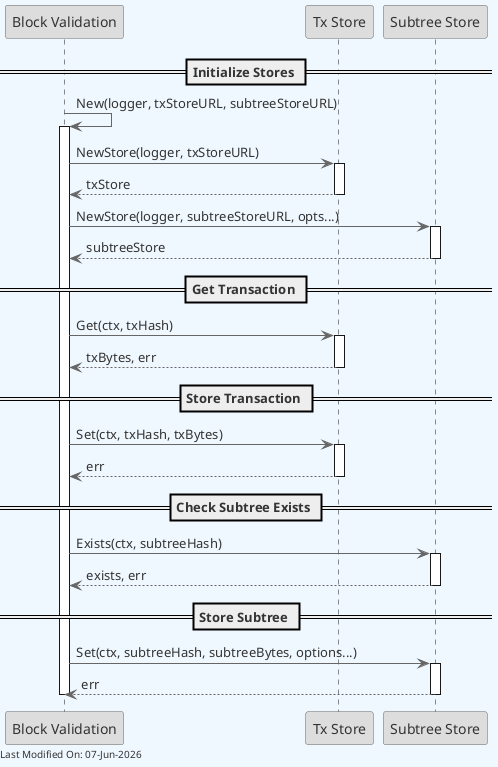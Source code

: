 @startuml
skinparam backgroundColor #F0F8FF
skinparam defaultFontColor #333333
skinparam arrowColor #666666

' Define borders for all elements
skinparam entity {
  BorderColor #666666
  BackgroundColor #DDDDDD
}

skinparam control {
  BorderColor #666666
  BackgroundColor #DDDDDD
}

skinparam participant {
  BorderColor #666666
  BackgroundColor #DDDDDD
}



participant "Block Validation" as BlockValidation
participant "Tx Store" as TxStore
participant "Subtree Store" as SubtreeStore

== Initialize Stores ==
BlockValidation -> BlockValidation: New(logger, txStoreURL, subtreeStoreURL)
activate BlockValidation
BlockValidation -> TxStore: NewStore(logger, txStoreURL)
activate TxStore
TxStore --> BlockValidation: txStore
deactivate TxStore
BlockValidation -> SubtreeStore: NewStore(logger, subtreeStoreURL, opts...)
activate SubtreeStore
SubtreeStore --> BlockValidation: subtreeStore
deactivate SubtreeStore

== Get Transaction ==
BlockValidation -> TxStore: Get(ctx, txHash)
activate TxStore
TxStore --> BlockValidation: txBytes, err
deactivate TxStore

== Store Transaction ==
BlockValidation -> TxStore: Set(ctx, txHash, txBytes)
activate TxStore
TxStore --> BlockValidation: err
deactivate TxStore

== Check Subtree Exists ==
BlockValidation -> SubtreeStore: Exists(ctx, subtreeHash)
activate SubtreeStore
SubtreeStore --> BlockValidation: exists, err
deactivate SubtreeStore

== Store Subtree ==
BlockValidation -> SubtreeStore: Set(ctx, subtreeHash, subtreeBytes, options...)
activate SubtreeStore
SubtreeStore --> BlockValidation: err
deactivate SubtreeStore

deactivate BlockValidation

left footer Last Modified On: %date("dd-MMM-yyyy")

@enduml

